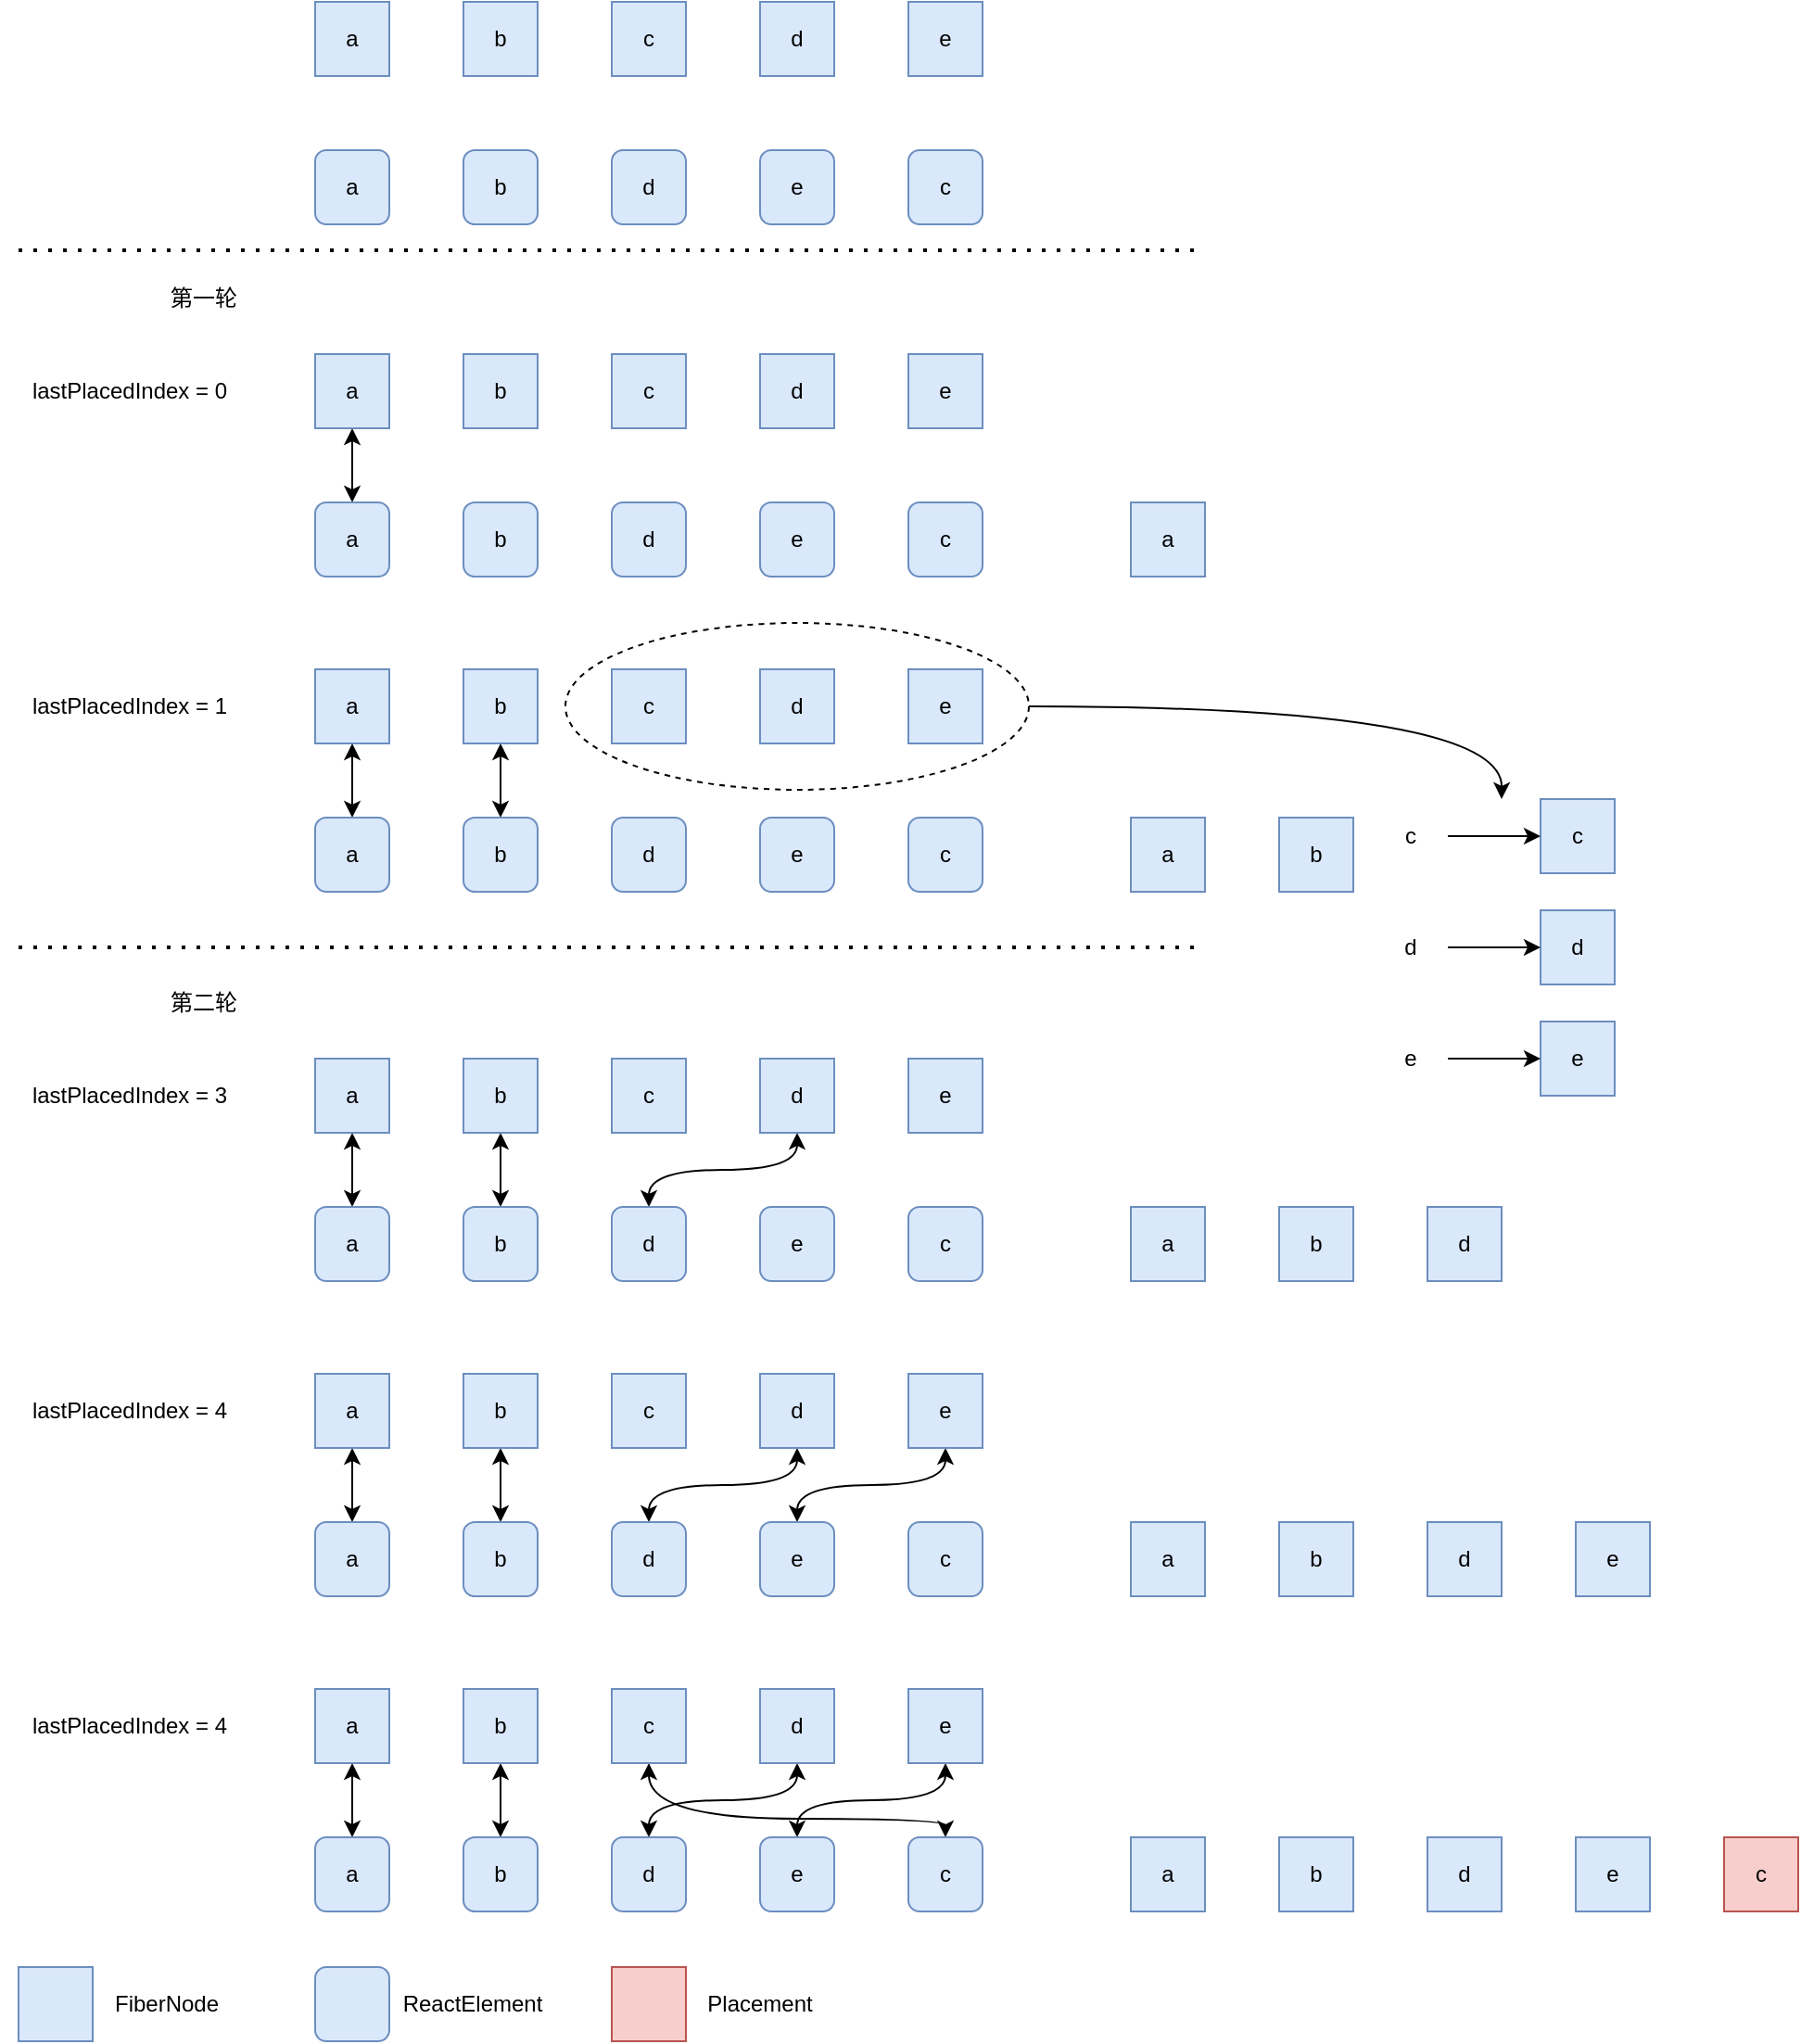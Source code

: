 <mxfile version="14.4.2" type="device"><diagram id="pqdzQODDFaQwUcYTn6A3" name="第 1 页"><mxGraphModel dx="1525" dy="1999" grid="1" gridSize="10" guides="1" tooltips="1" connect="1" arrows="1" fold="1" page="1" pageScale="1" pageWidth="827" pageHeight="1169" math="0" shadow="0"><root><mxCell id="0"/><mxCell id="1" parent="0"/><mxCell id="EzidWITy-99F0Ti3lEmj-117" style="edgeStyle=orthogonalEdgeStyle;curved=1;orthogonalLoop=1;jettySize=auto;html=1;exitX=1;exitY=0.5;exitDx=0;exitDy=0;startArrow=none;startFill=0;" parent="1" source="EzidWITy-99F0Ti3lEmj-116" edge="1"><mxGeometry relative="1" as="geometry"><mxPoint x="800" y="400" as="targetPoint"/></mxGeometry></mxCell><mxCell id="EzidWITy-99F0Ti3lEmj-116" value="" style="ellipse;whiteSpace=wrap;html=1;fillColor=none;dashed=1;" parent="1" vertex="1"><mxGeometry x="295" y="305" width="250" height="90" as="geometry"/></mxCell><mxCell id="EzidWITy-99F0Ti3lEmj-2" value="第一轮" style="text;html=1;strokeColor=none;fillColor=none;align=center;verticalAlign=middle;whiteSpace=wrap;rounded=0;" parent="1" vertex="1"><mxGeometry x="80" y="120" width="40" height="20" as="geometry"/></mxCell><mxCell id="EzidWITy-99F0Ti3lEmj-25" style="edgeStyle=orthogonalEdgeStyle;rounded=0;orthogonalLoop=1;jettySize=auto;html=1;exitX=0.5;exitY=1;exitDx=0;exitDy=0;startArrow=classic;startFill=1;" parent="1" source="EzidWITy-99F0Ti3lEmj-15" target="EzidWITy-99F0Ti3lEmj-18" edge="1"><mxGeometry relative="1" as="geometry"/></mxCell><mxCell id="EzidWITy-99F0Ti3lEmj-15" value="a" style="rounded=0;whiteSpace=wrap;html=1;fillColor=#dae8fc;strokeColor=#6c8ebf;" parent="1" vertex="1"><mxGeometry x="160" y="330" width="40" height="40" as="geometry"/></mxCell><mxCell id="EzidWITy-99F0Ti3lEmj-26" style="edgeStyle=orthogonalEdgeStyle;rounded=0;orthogonalLoop=1;jettySize=auto;html=1;exitX=0.5;exitY=1;exitDx=0;exitDy=0;entryX=0.5;entryY=0;entryDx=0;entryDy=0;startArrow=classic;startFill=1;" parent="1" source="EzidWITy-99F0Ti3lEmj-16" target="EzidWITy-99F0Ti3lEmj-19" edge="1"><mxGeometry relative="1" as="geometry"/></mxCell><mxCell id="EzidWITy-99F0Ti3lEmj-16" value="b" style="rounded=0;whiteSpace=wrap;html=1;fillColor=#dae8fc;strokeColor=#6c8ebf;" parent="1" vertex="1"><mxGeometry x="240" y="330" width="40" height="40" as="geometry"/></mxCell><mxCell id="EzidWITy-99F0Ti3lEmj-17" value="c" style="rounded=0;whiteSpace=wrap;html=1;fillColor=#dae8fc;strokeColor=#6c8ebf;" parent="1" vertex="1"><mxGeometry x="320" y="330" width="40" height="40" as="geometry"/></mxCell><mxCell id="EzidWITy-99F0Ti3lEmj-18" value="a" style="rounded=1;whiteSpace=wrap;html=1;fillColor=#dae8fc;strokeColor=#6c8ebf;" parent="1" vertex="1"><mxGeometry x="160" y="410" width="40" height="40" as="geometry"/></mxCell><mxCell id="EzidWITy-99F0Ti3lEmj-19" value="b" style="rounded=1;whiteSpace=wrap;html=1;fillColor=#dae8fc;strokeColor=#6c8ebf;" parent="1" vertex="1"><mxGeometry x="240" y="410" width="40" height="40" as="geometry"/></mxCell><mxCell id="EzidWITy-99F0Ti3lEmj-20" value="d" style="rounded=1;whiteSpace=wrap;html=1;fillColor=#dae8fc;strokeColor=#6c8ebf;" parent="1" vertex="1"><mxGeometry x="320" y="410" width="40" height="40" as="geometry"/></mxCell><mxCell id="EzidWITy-99F0Ti3lEmj-21" value="d" style="rounded=0;whiteSpace=wrap;html=1;fillColor=#dae8fc;strokeColor=#6c8ebf;" parent="1" vertex="1"><mxGeometry x="400" y="330" width="40" height="40" as="geometry"/></mxCell><mxCell id="EzidWITy-99F0Ti3lEmj-22" value="e" style="rounded=1;whiteSpace=wrap;html=1;fillColor=#dae8fc;strokeColor=#6c8ebf;" parent="1" vertex="1"><mxGeometry x="400" y="410" width="40" height="40" as="geometry"/></mxCell><mxCell id="EzidWITy-99F0Ti3lEmj-23" value="e" style="rounded=0;whiteSpace=wrap;html=1;fillColor=#dae8fc;strokeColor=#6c8ebf;" parent="1" vertex="1"><mxGeometry x="480" y="330" width="40" height="40" as="geometry"/></mxCell><mxCell id="EzidWITy-99F0Ti3lEmj-24" value="c" style="rounded=1;whiteSpace=wrap;html=1;fillColor=#dae8fc;strokeColor=#6c8ebf;" parent="1" vertex="1"><mxGeometry x="480" y="410" width="40" height="40" as="geometry"/></mxCell><mxCell id="EzidWITy-99F0Ti3lEmj-27" value="lastPlacedIndex = 1" style="text;html=1;strokeColor=none;fillColor=none;align=center;verticalAlign=middle;whiteSpace=wrap;rounded=0;" parent="1" vertex="1"><mxGeometry x="-10" y="340" width="140" height="20" as="geometry"/></mxCell><mxCell id="EzidWITy-99F0Ti3lEmj-30" value="" style="endArrow=none;dashed=1;html=1;dashPattern=1 3;strokeWidth=2;" parent="1" edge="1"><mxGeometry width="50" height="50" relative="1" as="geometry"><mxPoint y="480" as="sourcePoint"/><mxPoint x="640" y="480" as="targetPoint"/></mxGeometry></mxCell><mxCell id="EzidWITy-99F0Ti3lEmj-31" value="第二轮" style="text;html=1;strokeColor=none;fillColor=none;align=center;verticalAlign=middle;whiteSpace=wrap;rounded=0;" parent="1" vertex="1"><mxGeometry x="80" y="500" width="40" height="20" as="geometry"/></mxCell><mxCell id="EzidWITy-99F0Ti3lEmj-32" value="c" style="rounded=0;whiteSpace=wrap;html=1;fillColor=#dae8fc;strokeColor=#6c8ebf;" parent="1" vertex="1"><mxGeometry x="821" y="400" width="40" height="40" as="geometry"/></mxCell><mxCell id="EzidWITy-99F0Ti3lEmj-33" value="d" style="rounded=0;whiteSpace=wrap;html=1;fillColor=#dae8fc;strokeColor=#6c8ebf;" parent="1" vertex="1"><mxGeometry x="821" y="460" width="40" height="40" as="geometry"/></mxCell><mxCell id="EzidWITy-99F0Ti3lEmj-34" value="e" style="rounded=0;whiteSpace=wrap;html=1;fillColor=#dae8fc;strokeColor=#6c8ebf;" parent="1" vertex="1"><mxGeometry x="821" y="520" width="40" height="40" as="geometry"/></mxCell><mxCell id="EzidWITy-99F0Ti3lEmj-38" style="edgeStyle=orthogonalEdgeStyle;rounded=0;orthogonalLoop=1;jettySize=auto;html=1;exitX=1;exitY=0.5;exitDx=0;exitDy=0;entryX=0;entryY=0.5;entryDx=0;entryDy=0;startArrow=none;startFill=0;" parent="1" source="EzidWITy-99F0Ti3lEmj-35" target="EzidWITy-99F0Ti3lEmj-32" edge="1"><mxGeometry relative="1" as="geometry"/></mxCell><mxCell id="EzidWITy-99F0Ti3lEmj-35" value="c" style="text;html=1;strokeColor=none;fillColor=none;align=center;verticalAlign=middle;whiteSpace=wrap;rounded=0;" parent="1" vertex="1"><mxGeometry x="731" y="410" width="40" height="20" as="geometry"/></mxCell><mxCell id="EzidWITy-99F0Ti3lEmj-39" style="edgeStyle=orthogonalEdgeStyle;rounded=0;orthogonalLoop=1;jettySize=auto;html=1;exitX=1;exitY=0.5;exitDx=0;exitDy=0;entryX=0;entryY=0.5;entryDx=0;entryDy=0;startArrow=none;startFill=0;" parent="1" source="EzidWITy-99F0Ti3lEmj-36" target="EzidWITy-99F0Ti3lEmj-33" edge="1"><mxGeometry relative="1" as="geometry"/></mxCell><mxCell id="EzidWITy-99F0Ti3lEmj-36" value="d" style="text;html=1;strokeColor=none;fillColor=none;align=center;verticalAlign=middle;whiteSpace=wrap;rounded=0;" parent="1" vertex="1"><mxGeometry x="731" y="470" width="40" height="20" as="geometry"/></mxCell><mxCell id="EzidWITy-99F0Ti3lEmj-40" style="edgeStyle=orthogonalEdgeStyle;rounded=0;orthogonalLoop=1;jettySize=auto;html=1;exitX=1;exitY=0.5;exitDx=0;exitDy=0;entryX=0;entryY=0.5;entryDx=0;entryDy=0;startArrow=none;startFill=0;" parent="1" source="EzidWITy-99F0Ti3lEmj-37" target="EzidWITy-99F0Ti3lEmj-34" edge="1"><mxGeometry relative="1" as="geometry"/></mxCell><mxCell id="EzidWITy-99F0Ti3lEmj-37" value="e" style="text;html=1;strokeColor=none;fillColor=none;align=center;verticalAlign=middle;whiteSpace=wrap;rounded=0;" parent="1" vertex="1"><mxGeometry x="731" y="530" width="40" height="20" as="geometry"/></mxCell><mxCell id="EzidWITy-99F0Ti3lEmj-41" style="edgeStyle=orthogonalEdgeStyle;rounded=0;orthogonalLoop=1;jettySize=auto;html=1;exitX=0.5;exitY=1;exitDx=0;exitDy=0;startArrow=classic;startFill=1;" parent="1" source="EzidWITy-99F0Ti3lEmj-42" target="EzidWITy-99F0Ti3lEmj-46" edge="1"><mxGeometry relative="1" as="geometry"/></mxCell><mxCell id="EzidWITy-99F0Ti3lEmj-42" value="a" style="rounded=0;whiteSpace=wrap;html=1;fillColor=#dae8fc;strokeColor=#6c8ebf;" parent="1" vertex="1"><mxGeometry x="160" y="540" width="40" height="40" as="geometry"/></mxCell><mxCell id="EzidWITy-99F0Ti3lEmj-43" style="edgeStyle=orthogonalEdgeStyle;rounded=0;orthogonalLoop=1;jettySize=auto;html=1;exitX=0.5;exitY=1;exitDx=0;exitDy=0;entryX=0.5;entryY=0;entryDx=0;entryDy=0;startArrow=classic;startFill=1;" parent="1" source="EzidWITy-99F0Ti3lEmj-44" target="EzidWITy-99F0Ti3lEmj-47" edge="1"><mxGeometry relative="1" as="geometry"/></mxCell><mxCell id="EzidWITy-99F0Ti3lEmj-44" value="b" style="rounded=0;whiteSpace=wrap;html=1;fillColor=#dae8fc;strokeColor=#6c8ebf;" parent="1" vertex="1"><mxGeometry x="240" y="540" width="40" height="40" as="geometry"/></mxCell><mxCell id="EzidWITy-99F0Ti3lEmj-45" value="c" style="rounded=0;whiteSpace=wrap;html=1;fillColor=#dae8fc;strokeColor=#6c8ebf;" parent="1" vertex="1"><mxGeometry x="320" y="540" width="40" height="40" as="geometry"/></mxCell><mxCell id="EzidWITy-99F0Ti3lEmj-46" value="a" style="rounded=1;whiteSpace=wrap;html=1;fillColor=#dae8fc;strokeColor=#6c8ebf;" parent="1" vertex="1"><mxGeometry x="160" y="620" width="40" height="40" as="geometry"/></mxCell><mxCell id="EzidWITy-99F0Ti3lEmj-47" value="b" style="rounded=1;whiteSpace=wrap;html=1;fillColor=#dae8fc;strokeColor=#6c8ebf;" parent="1" vertex="1"><mxGeometry x="240" y="620" width="40" height="40" as="geometry"/></mxCell><mxCell id="EzidWITy-99F0Ti3lEmj-53" style="edgeStyle=orthogonalEdgeStyle;orthogonalLoop=1;jettySize=auto;html=1;exitX=0.5;exitY=0;exitDx=0;exitDy=0;entryX=0.5;entryY=1;entryDx=0;entryDy=0;startArrow=classic;startFill=1;curved=1;" parent="1" source="EzidWITy-99F0Ti3lEmj-48" target="EzidWITy-99F0Ti3lEmj-49" edge="1"><mxGeometry relative="1" as="geometry"/></mxCell><mxCell id="EzidWITy-99F0Ti3lEmj-48" value="d" style="rounded=1;whiteSpace=wrap;html=1;fillColor=#dae8fc;strokeColor=#6c8ebf;" parent="1" vertex="1"><mxGeometry x="320" y="620" width="40" height="40" as="geometry"/></mxCell><mxCell id="EzidWITy-99F0Ti3lEmj-49" value="d" style="rounded=0;whiteSpace=wrap;html=1;fillColor=#dae8fc;strokeColor=#6c8ebf;" parent="1" vertex="1"><mxGeometry x="400" y="540" width="40" height="40" as="geometry"/></mxCell><mxCell id="EzidWITy-99F0Ti3lEmj-50" value="e" style="rounded=1;whiteSpace=wrap;html=1;fillColor=#dae8fc;strokeColor=#6c8ebf;" parent="1" vertex="1"><mxGeometry x="400" y="620" width="40" height="40" as="geometry"/></mxCell><mxCell id="EzidWITy-99F0Ti3lEmj-51" value="e" style="rounded=0;whiteSpace=wrap;html=1;fillColor=#dae8fc;strokeColor=#6c8ebf;" parent="1" vertex="1"><mxGeometry x="480" y="540" width="40" height="40" as="geometry"/></mxCell><mxCell id="EzidWITy-99F0Ti3lEmj-52" value="c" style="rounded=1;whiteSpace=wrap;html=1;fillColor=#dae8fc;strokeColor=#6c8ebf;" parent="1" vertex="1"><mxGeometry x="480" y="620" width="40" height="40" as="geometry"/></mxCell><mxCell id="EzidWITy-99F0Ti3lEmj-54" value="lastPlacedIndex = 3" style="text;html=1;strokeColor=none;fillColor=none;align=center;verticalAlign=middle;whiteSpace=wrap;rounded=0;" parent="1" vertex="1"><mxGeometry x="-10" y="550" width="140" height="20" as="geometry"/></mxCell><mxCell id="EzidWITy-99F0Ti3lEmj-55" style="edgeStyle=orthogonalEdgeStyle;rounded=0;orthogonalLoop=1;jettySize=auto;html=1;exitX=0.5;exitY=1;exitDx=0;exitDy=0;startArrow=classic;startFill=1;" parent="1" source="EzidWITy-99F0Ti3lEmj-56" target="EzidWITy-99F0Ti3lEmj-60" edge="1"><mxGeometry relative="1" as="geometry"/></mxCell><mxCell id="EzidWITy-99F0Ti3lEmj-56" value="a" style="rounded=0;whiteSpace=wrap;html=1;fillColor=#dae8fc;strokeColor=#6c8ebf;" parent="1" vertex="1"><mxGeometry x="160" y="710" width="40" height="40" as="geometry"/></mxCell><mxCell id="EzidWITy-99F0Ti3lEmj-57" style="edgeStyle=orthogonalEdgeStyle;rounded=0;orthogonalLoop=1;jettySize=auto;html=1;exitX=0.5;exitY=1;exitDx=0;exitDy=0;entryX=0.5;entryY=0;entryDx=0;entryDy=0;startArrow=classic;startFill=1;" parent="1" source="EzidWITy-99F0Ti3lEmj-58" target="EzidWITy-99F0Ti3lEmj-61" edge="1"><mxGeometry relative="1" as="geometry"/></mxCell><mxCell id="EzidWITy-99F0Ti3lEmj-58" value="b" style="rounded=0;whiteSpace=wrap;html=1;fillColor=#dae8fc;strokeColor=#6c8ebf;" parent="1" vertex="1"><mxGeometry x="240" y="710" width="40" height="40" as="geometry"/></mxCell><mxCell id="EzidWITy-99F0Ti3lEmj-59" value="c" style="rounded=0;whiteSpace=wrap;html=1;fillColor=#dae8fc;strokeColor=#6c8ebf;" parent="1" vertex="1"><mxGeometry x="320" y="710" width="40" height="40" as="geometry"/></mxCell><mxCell id="EzidWITy-99F0Ti3lEmj-60" value="a" style="rounded=1;whiteSpace=wrap;html=1;fillColor=#dae8fc;strokeColor=#6c8ebf;" parent="1" vertex="1"><mxGeometry x="160" y="790" width="40" height="40" as="geometry"/></mxCell><mxCell id="EzidWITy-99F0Ti3lEmj-61" value="b" style="rounded=1;whiteSpace=wrap;html=1;fillColor=#dae8fc;strokeColor=#6c8ebf;" parent="1" vertex="1"><mxGeometry x="240" y="790" width="40" height="40" as="geometry"/></mxCell><mxCell id="EzidWITy-99F0Ti3lEmj-62" style="edgeStyle=orthogonalEdgeStyle;orthogonalLoop=1;jettySize=auto;html=1;exitX=0.5;exitY=0;exitDx=0;exitDy=0;entryX=0.5;entryY=1;entryDx=0;entryDy=0;startArrow=classic;startFill=1;curved=1;" parent="1" source="EzidWITy-99F0Ti3lEmj-63" target="EzidWITy-99F0Ti3lEmj-64" edge="1"><mxGeometry relative="1" as="geometry"/></mxCell><mxCell id="EzidWITy-99F0Ti3lEmj-63" value="d" style="rounded=1;whiteSpace=wrap;html=1;fillColor=#dae8fc;strokeColor=#6c8ebf;" parent="1" vertex="1"><mxGeometry x="320" y="790" width="40" height="40" as="geometry"/></mxCell><mxCell id="EzidWITy-99F0Ti3lEmj-64" value="d" style="rounded=0;whiteSpace=wrap;html=1;fillColor=#dae8fc;strokeColor=#6c8ebf;" parent="1" vertex="1"><mxGeometry x="400" y="710" width="40" height="40" as="geometry"/></mxCell><mxCell id="EzidWITy-99F0Ti3lEmj-68" style="edgeStyle=orthogonalEdgeStyle;orthogonalLoop=1;jettySize=auto;html=1;exitX=0.5;exitY=0;exitDx=0;exitDy=0;entryX=0.5;entryY=1;entryDx=0;entryDy=0;startArrow=classic;startFill=1;curved=1;" parent="1" source="EzidWITy-99F0Ti3lEmj-65" target="EzidWITy-99F0Ti3lEmj-66" edge="1"><mxGeometry relative="1" as="geometry"/></mxCell><mxCell id="EzidWITy-99F0Ti3lEmj-65" value="e" style="rounded=1;whiteSpace=wrap;html=1;fillColor=#dae8fc;strokeColor=#6c8ebf;" parent="1" vertex="1"><mxGeometry x="400" y="790" width="40" height="40" as="geometry"/></mxCell><mxCell id="EzidWITy-99F0Ti3lEmj-66" value="e" style="rounded=0;whiteSpace=wrap;html=1;fillColor=#dae8fc;strokeColor=#6c8ebf;" parent="1" vertex="1"><mxGeometry x="480" y="710" width="40" height="40" as="geometry"/></mxCell><mxCell id="EzidWITy-99F0Ti3lEmj-67" value="c" style="rounded=1;whiteSpace=wrap;html=1;fillColor=#dae8fc;strokeColor=#6c8ebf;" parent="1" vertex="1"><mxGeometry x="480" y="790" width="40" height="40" as="geometry"/></mxCell><mxCell id="EzidWITy-99F0Ti3lEmj-69" value="lastPlacedIndex = 4" style="text;html=1;strokeColor=none;fillColor=none;align=center;verticalAlign=middle;whiteSpace=wrap;rounded=0;" parent="1" vertex="1"><mxGeometry x="-10" y="720" width="140" height="20" as="geometry"/></mxCell><mxCell id="EzidWITy-99F0Ti3lEmj-70" style="edgeStyle=orthogonalEdgeStyle;rounded=0;orthogonalLoop=1;jettySize=auto;html=1;exitX=0.5;exitY=1;exitDx=0;exitDy=0;startArrow=classic;startFill=1;" parent="1" source="EzidWITy-99F0Ti3lEmj-71" target="EzidWITy-99F0Ti3lEmj-75" edge="1"><mxGeometry relative="1" as="geometry"/></mxCell><mxCell id="EzidWITy-99F0Ti3lEmj-71" value="a" style="rounded=0;whiteSpace=wrap;html=1;fillColor=#dae8fc;strokeColor=#6c8ebf;" parent="1" vertex="1"><mxGeometry x="160" y="880" width="40" height="40" as="geometry"/></mxCell><mxCell id="EzidWITy-99F0Ti3lEmj-72" style="edgeStyle=orthogonalEdgeStyle;rounded=0;orthogonalLoop=1;jettySize=auto;html=1;exitX=0.5;exitY=1;exitDx=0;exitDy=0;entryX=0.5;entryY=0;entryDx=0;entryDy=0;startArrow=classic;startFill=1;" parent="1" source="EzidWITy-99F0Ti3lEmj-73" target="EzidWITy-99F0Ti3lEmj-76" edge="1"><mxGeometry relative="1" as="geometry"/></mxCell><mxCell id="EzidWITy-99F0Ti3lEmj-73" value="b" style="rounded=0;whiteSpace=wrap;html=1;fillColor=#dae8fc;strokeColor=#6c8ebf;" parent="1" vertex="1"><mxGeometry x="240" y="880" width="40" height="40" as="geometry"/></mxCell><mxCell id="EzidWITy-99F0Ti3lEmj-86" style="edgeStyle=orthogonalEdgeStyle;curved=1;orthogonalLoop=1;jettySize=auto;html=1;exitX=0.5;exitY=1;exitDx=0;exitDy=0;entryX=0.5;entryY=0;entryDx=0;entryDy=0;startArrow=classic;startFill=1;" parent="1" source="EzidWITy-99F0Ti3lEmj-74" target="EzidWITy-99F0Ti3lEmj-83" edge="1"><mxGeometry relative="1" as="geometry"><Array as="points"><mxPoint x="340" y="950"/><mxPoint x="500" y="950"/></Array></mxGeometry></mxCell><mxCell id="EzidWITy-99F0Ti3lEmj-74" value="c" style="rounded=0;whiteSpace=wrap;html=1;fillColor=#dae8fc;strokeColor=#6c8ebf;" parent="1" vertex="1"><mxGeometry x="320" y="880" width="40" height="40" as="geometry"/></mxCell><mxCell id="EzidWITy-99F0Ti3lEmj-75" value="a" style="rounded=1;whiteSpace=wrap;html=1;fillColor=#dae8fc;strokeColor=#6c8ebf;" parent="1" vertex="1"><mxGeometry x="160" y="960" width="40" height="40" as="geometry"/></mxCell><mxCell id="EzidWITy-99F0Ti3lEmj-76" value="b" style="rounded=1;whiteSpace=wrap;html=1;fillColor=#dae8fc;strokeColor=#6c8ebf;" parent="1" vertex="1"><mxGeometry x="240" y="960" width="40" height="40" as="geometry"/></mxCell><mxCell id="EzidWITy-99F0Ti3lEmj-77" style="edgeStyle=orthogonalEdgeStyle;orthogonalLoop=1;jettySize=auto;html=1;exitX=0.5;exitY=0;exitDx=0;exitDy=0;entryX=0.5;entryY=1;entryDx=0;entryDy=0;startArrow=classic;startFill=1;curved=1;" parent="1" source="EzidWITy-99F0Ti3lEmj-78" target="EzidWITy-99F0Ti3lEmj-79" edge="1"><mxGeometry relative="1" as="geometry"/></mxCell><mxCell id="EzidWITy-99F0Ti3lEmj-78" value="d" style="rounded=1;whiteSpace=wrap;html=1;fillColor=#dae8fc;strokeColor=#6c8ebf;" parent="1" vertex="1"><mxGeometry x="320" y="960" width="40" height="40" as="geometry"/></mxCell><mxCell id="EzidWITy-99F0Ti3lEmj-79" value="d" style="rounded=0;whiteSpace=wrap;html=1;fillColor=#dae8fc;strokeColor=#6c8ebf;" parent="1" vertex="1"><mxGeometry x="400" y="880" width="40" height="40" as="geometry"/></mxCell><mxCell id="EzidWITy-99F0Ti3lEmj-80" style="edgeStyle=orthogonalEdgeStyle;orthogonalLoop=1;jettySize=auto;html=1;exitX=0.5;exitY=0;exitDx=0;exitDy=0;entryX=0.5;entryY=1;entryDx=0;entryDy=0;startArrow=classic;startFill=1;curved=1;" parent="1" source="EzidWITy-99F0Ti3lEmj-81" target="EzidWITy-99F0Ti3lEmj-82" edge="1"><mxGeometry relative="1" as="geometry"/></mxCell><mxCell id="EzidWITy-99F0Ti3lEmj-81" value="e" style="rounded=1;whiteSpace=wrap;html=1;fillColor=#dae8fc;strokeColor=#6c8ebf;" parent="1" vertex="1"><mxGeometry x="400" y="960" width="40" height="40" as="geometry"/></mxCell><mxCell id="EzidWITy-99F0Ti3lEmj-82" value="e" style="rounded=0;whiteSpace=wrap;html=1;fillColor=#dae8fc;strokeColor=#6c8ebf;" parent="1" vertex="1"><mxGeometry x="480" y="880" width="40" height="40" as="geometry"/></mxCell><mxCell id="EzidWITy-99F0Ti3lEmj-83" value="c" style="rounded=1;whiteSpace=wrap;html=1;fillColor=#dae8fc;strokeColor=#6c8ebf;" parent="1" vertex="1"><mxGeometry x="480" y="960" width="40" height="40" as="geometry"/></mxCell><mxCell id="EzidWITy-99F0Ti3lEmj-84" value="lastPlacedIndex = 4" style="text;html=1;strokeColor=none;fillColor=none;align=center;verticalAlign=middle;whiteSpace=wrap;rounded=0;" parent="1" vertex="1"><mxGeometry x="-10" y="890" width="140" height="20" as="geometry"/></mxCell><mxCell id="EzidWITy-99F0Ti3lEmj-98" value="" style="rounded=0;whiteSpace=wrap;html=1;fillColor=#dae8fc;strokeColor=#6c8ebf;" parent="1" vertex="1"><mxGeometry y="1030" width="40" height="40" as="geometry"/></mxCell><mxCell id="EzidWITy-99F0Ti3lEmj-99" value="FiberNode" style="text;html=1;strokeColor=none;fillColor=none;align=center;verticalAlign=middle;whiteSpace=wrap;rounded=0;" parent="1" vertex="1"><mxGeometry x="60" y="1040" width="40" height="20" as="geometry"/></mxCell><mxCell id="EzidWITy-99F0Ti3lEmj-100" value="" style="rounded=1;whiteSpace=wrap;html=1;fillColor=#dae8fc;strokeColor=#6c8ebf;" parent="1" vertex="1"><mxGeometry x="160" y="1030" width="40" height="40" as="geometry"/></mxCell><mxCell id="EzidWITy-99F0Ti3lEmj-101" value="ReactElement" style="text;html=1;strokeColor=none;fillColor=none;align=center;verticalAlign=middle;whiteSpace=wrap;rounded=0;" parent="1" vertex="1"><mxGeometry x="225" y="1040" width="40" height="20" as="geometry"/></mxCell><mxCell id="EzidWITy-99F0Ti3lEmj-103" value="" style="rounded=0;whiteSpace=wrap;html=1;fillColor=#f8cecc;strokeColor=#b85450;" parent="1" vertex="1"><mxGeometry x="320" y="1030" width="40" height="40" as="geometry"/></mxCell><mxCell id="EzidWITy-99F0Ti3lEmj-104" value="Placement" style="text;html=1;strokeColor=none;fillColor=none;align=center;verticalAlign=middle;whiteSpace=wrap;rounded=0;" parent="1" vertex="1"><mxGeometry x="380" y="1040" width="40" height="20" as="geometry"/></mxCell><mxCell id="EzidWITy-99F0Ti3lEmj-105" value="a" style="rounded=0;whiteSpace=wrap;html=1;fillColor=#dae8fc;strokeColor=#6c8ebf;" parent="1" vertex="1"><mxGeometry x="160" y="-30" width="40" height="40" as="geometry"/></mxCell><mxCell id="EzidWITy-99F0Ti3lEmj-106" value="b" style="rounded=0;whiteSpace=wrap;html=1;fillColor=#dae8fc;strokeColor=#6c8ebf;" parent="1" vertex="1"><mxGeometry x="240" y="-30" width="40" height="40" as="geometry"/></mxCell><mxCell id="EzidWITy-99F0Ti3lEmj-107" value="c" style="rounded=0;whiteSpace=wrap;html=1;fillColor=#dae8fc;strokeColor=#6c8ebf;" parent="1" vertex="1"><mxGeometry x="320" y="-30" width="40" height="40" as="geometry"/></mxCell><mxCell id="EzidWITy-99F0Ti3lEmj-108" value="a" style="rounded=1;whiteSpace=wrap;html=1;fillColor=#dae8fc;strokeColor=#6c8ebf;" parent="1" vertex="1"><mxGeometry x="160" y="50" width="40" height="40" as="geometry"/></mxCell><mxCell id="EzidWITy-99F0Ti3lEmj-109" value="b" style="rounded=1;whiteSpace=wrap;html=1;fillColor=#dae8fc;strokeColor=#6c8ebf;" parent="1" vertex="1"><mxGeometry x="240" y="50" width="40" height="40" as="geometry"/></mxCell><mxCell id="EzidWITy-99F0Ti3lEmj-110" value="d" style="rounded=1;whiteSpace=wrap;html=1;fillColor=#dae8fc;strokeColor=#6c8ebf;" parent="1" vertex="1"><mxGeometry x="320" y="50" width="40" height="40" as="geometry"/></mxCell><mxCell id="EzidWITy-99F0Ti3lEmj-111" value="d" style="rounded=0;whiteSpace=wrap;html=1;fillColor=#dae8fc;strokeColor=#6c8ebf;" parent="1" vertex="1"><mxGeometry x="400" y="-30" width="40" height="40" as="geometry"/></mxCell><mxCell id="EzidWITy-99F0Ti3lEmj-112" value="e" style="rounded=1;whiteSpace=wrap;html=1;fillColor=#dae8fc;strokeColor=#6c8ebf;" parent="1" vertex="1"><mxGeometry x="400" y="50" width="40" height="40" as="geometry"/></mxCell><mxCell id="EzidWITy-99F0Ti3lEmj-113" value="e" style="rounded=0;whiteSpace=wrap;html=1;fillColor=#dae8fc;strokeColor=#6c8ebf;" parent="1" vertex="1"><mxGeometry x="480" y="-30" width="40" height="40" as="geometry"/></mxCell><mxCell id="EzidWITy-99F0Ti3lEmj-114" value="c" style="rounded=1;whiteSpace=wrap;html=1;fillColor=#dae8fc;strokeColor=#6c8ebf;" parent="1" vertex="1"><mxGeometry x="480" y="50" width="40" height="40" as="geometry"/></mxCell><mxCell id="EzidWITy-99F0Ti3lEmj-115" value="" style="endArrow=none;dashed=1;html=1;dashPattern=1 3;strokeWidth=2;" parent="1" edge="1"><mxGeometry width="50" height="50" relative="1" as="geometry"><mxPoint y="104" as="sourcePoint"/><mxPoint x="640" y="104" as="targetPoint"/></mxGeometry></mxCell><mxCell id="EzidWITy-99F0Ti3lEmj-118" value="lastPlacedIndex = 0" style="text;html=1;strokeColor=none;fillColor=none;align=center;verticalAlign=middle;whiteSpace=wrap;rounded=0;" parent="1" vertex="1"><mxGeometry x="-10" y="170" width="140" height="20" as="geometry"/></mxCell><mxCell id="EzidWITy-99F0Ti3lEmj-119" style="edgeStyle=orthogonalEdgeStyle;rounded=0;orthogonalLoop=1;jettySize=auto;html=1;exitX=0.5;exitY=1;exitDx=0;exitDy=0;startArrow=classic;startFill=1;" parent="1" source="EzidWITy-99F0Ti3lEmj-120" target="EzidWITy-99F0Ti3lEmj-124" edge="1"><mxGeometry relative="1" as="geometry"/></mxCell><mxCell id="EzidWITy-99F0Ti3lEmj-120" value="a" style="rounded=0;whiteSpace=wrap;html=1;fillColor=#dae8fc;strokeColor=#6c8ebf;" parent="1" vertex="1"><mxGeometry x="160" y="160" width="40" height="40" as="geometry"/></mxCell><mxCell id="EzidWITy-99F0Ti3lEmj-122" value="b" style="rounded=0;whiteSpace=wrap;html=1;fillColor=#dae8fc;strokeColor=#6c8ebf;" parent="1" vertex="1"><mxGeometry x="240" y="160" width="40" height="40" as="geometry"/></mxCell><mxCell id="EzidWITy-99F0Ti3lEmj-123" value="c" style="rounded=0;whiteSpace=wrap;html=1;fillColor=#dae8fc;strokeColor=#6c8ebf;" parent="1" vertex="1"><mxGeometry x="320" y="160" width="40" height="40" as="geometry"/></mxCell><mxCell id="EzidWITy-99F0Ti3lEmj-124" value="a" style="rounded=1;whiteSpace=wrap;html=1;fillColor=#dae8fc;strokeColor=#6c8ebf;" parent="1" vertex="1"><mxGeometry x="160" y="240" width="40" height="40" as="geometry"/></mxCell><mxCell id="EzidWITy-99F0Ti3lEmj-125" value="b" style="rounded=1;whiteSpace=wrap;html=1;fillColor=#dae8fc;strokeColor=#6c8ebf;" parent="1" vertex="1"><mxGeometry x="240" y="240" width="40" height="40" as="geometry"/></mxCell><mxCell id="EzidWITy-99F0Ti3lEmj-126" value="d" style="rounded=1;whiteSpace=wrap;html=1;fillColor=#dae8fc;strokeColor=#6c8ebf;" parent="1" vertex="1"><mxGeometry x="320" y="240" width="40" height="40" as="geometry"/></mxCell><mxCell id="EzidWITy-99F0Ti3lEmj-127" value="d" style="rounded=0;whiteSpace=wrap;html=1;fillColor=#dae8fc;strokeColor=#6c8ebf;" parent="1" vertex="1"><mxGeometry x="400" y="160" width="40" height="40" as="geometry"/></mxCell><mxCell id="EzidWITy-99F0Ti3lEmj-128" value="e" style="rounded=1;whiteSpace=wrap;html=1;fillColor=#dae8fc;strokeColor=#6c8ebf;" parent="1" vertex="1"><mxGeometry x="400" y="240" width="40" height="40" as="geometry"/></mxCell><mxCell id="EzidWITy-99F0Ti3lEmj-129" value="e" style="rounded=0;whiteSpace=wrap;html=1;fillColor=#dae8fc;strokeColor=#6c8ebf;" parent="1" vertex="1"><mxGeometry x="480" y="160" width="40" height="40" as="geometry"/></mxCell><mxCell id="EzidWITy-99F0Ti3lEmj-130" value="c" style="rounded=1;whiteSpace=wrap;html=1;fillColor=#dae8fc;strokeColor=#6c8ebf;" parent="1" vertex="1"><mxGeometry x="480" y="240" width="40" height="40" as="geometry"/></mxCell><mxCell id="mBLEplcOE1SWVoAFctFK-1" value="a" style="rounded=0;whiteSpace=wrap;html=1;fillColor=#dae8fc;strokeColor=#6c8ebf;" vertex="1" parent="1"><mxGeometry x="600" y="240" width="40" height="40" as="geometry"/></mxCell><mxCell id="mBLEplcOE1SWVoAFctFK-2" value="a" style="rounded=0;whiteSpace=wrap;html=1;fillColor=#dae8fc;strokeColor=#6c8ebf;" vertex="1" parent="1"><mxGeometry x="600" y="410" width="40" height="40" as="geometry"/></mxCell><mxCell id="mBLEplcOE1SWVoAFctFK-3" value="b" style="rounded=0;whiteSpace=wrap;html=1;fillColor=#dae8fc;strokeColor=#6c8ebf;" vertex="1" parent="1"><mxGeometry x="680" y="410" width="40" height="40" as="geometry"/></mxCell><mxCell id="mBLEplcOE1SWVoAFctFK-4" value="a" style="rounded=0;whiteSpace=wrap;html=1;fillColor=#dae8fc;strokeColor=#6c8ebf;" vertex="1" parent="1"><mxGeometry x="600" y="620" width="40" height="40" as="geometry"/></mxCell><mxCell id="mBLEplcOE1SWVoAFctFK-5" value="b" style="rounded=0;whiteSpace=wrap;html=1;fillColor=#dae8fc;strokeColor=#6c8ebf;" vertex="1" parent="1"><mxGeometry x="680" y="620" width="40" height="40" as="geometry"/></mxCell><mxCell id="mBLEplcOE1SWVoAFctFK-7" value="d" style="rounded=0;whiteSpace=wrap;html=1;fillColor=#dae8fc;strokeColor=#6c8ebf;" vertex="1" parent="1"><mxGeometry x="760" y="620" width="40" height="40" as="geometry"/></mxCell><mxCell id="mBLEplcOE1SWVoAFctFK-8" value="a" style="rounded=0;whiteSpace=wrap;html=1;fillColor=#dae8fc;strokeColor=#6c8ebf;" vertex="1" parent="1"><mxGeometry x="600" y="790" width="40" height="40" as="geometry"/></mxCell><mxCell id="mBLEplcOE1SWVoAFctFK-9" value="b" style="rounded=0;whiteSpace=wrap;html=1;fillColor=#dae8fc;strokeColor=#6c8ebf;" vertex="1" parent="1"><mxGeometry x="680" y="790" width="40" height="40" as="geometry"/></mxCell><mxCell id="mBLEplcOE1SWVoAFctFK-10" value="d" style="rounded=0;whiteSpace=wrap;html=1;fillColor=#dae8fc;strokeColor=#6c8ebf;" vertex="1" parent="1"><mxGeometry x="760" y="790" width="40" height="40" as="geometry"/></mxCell><mxCell id="mBLEplcOE1SWVoAFctFK-11" value="e" style="rounded=0;whiteSpace=wrap;html=1;fillColor=#dae8fc;strokeColor=#6c8ebf;" vertex="1" parent="1"><mxGeometry x="840" y="790" width="40" height="40" as="geometry"/></mxCell><mxCell id="mBLEplcOE1SWVoAFctFK-12" value="a" style="rounded=0;whiteSpace=wrap;html=1;fillColor=#dae8fc;strokeColor=#6c8ebf;" vertex="1" parent="1"><mxGeometry x="600" y="960" width="40" height="40" as="geometry"/></mxCell><mxCell id="mBLEplcOE1SWVoAFctFK-13" value="b" style="rounded=0;whiteSpace=wrap;html=1;fillColor=#dae8fc;strokeColor=#6c8ebf;" vertex="1" parent="1"><mxGeometry x="680" y="960" width="40" height="40" as="geometry"/></mxCell><mxCell id="mBLEplcOE1SWVoAFctFK-14" value="d" style="rounded=0;whiteSpace=wrap;html=1;fillColor=#dae8fc;strokeColor=#6c8ebf;" vertex="1" parent="1"><mxGeometry x="760" y="960" width="40" height="40" as="geometry"/></mxCell><mxCell id="mBLEplcOE1SWVoAFctFK-15" value="e" style="rounded=0;whiteSpace=wrap;html=1;fillColor=#dae8fc;strokeColor=#6c8ebf;" vertex="1" parent="1"><mxGeometry x="840" y="960" width="40" height="40" as="geometry"/></mxCell><mxCell id="mBLEplcOE1SWVoAFctFK-16" value="c" style="rounded=0;whiteSpace=wrap;html=1;fillColor=#f8cecc;strokeColor=#b85450;" vertex="1" parent="1"><mxGeometry x="920" y="960" width="40" height="40" as="geometry"/></mxCell></root></mxGraphModel></diagram></mxfile>